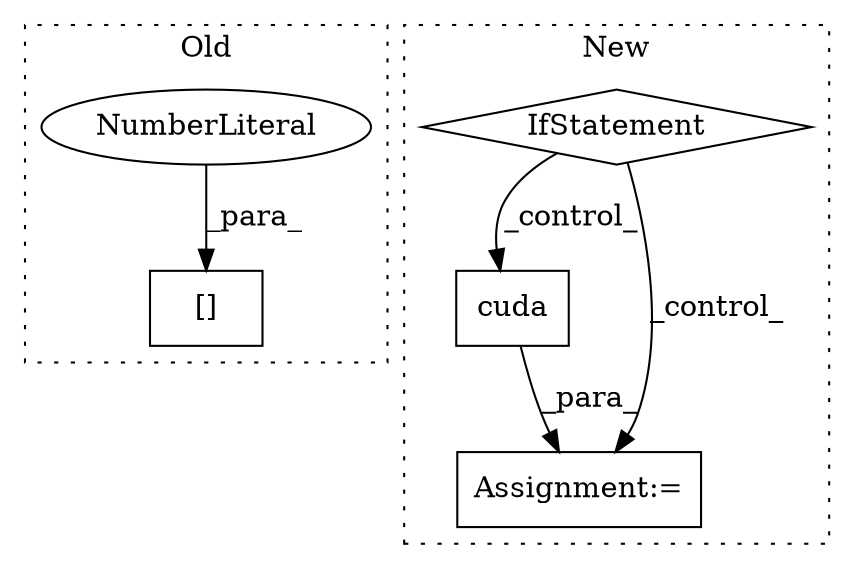 digraph G {
subgraph cluster0 {
1 [label="[]" a="2" s="7720,7746" l="25,1" shape="box"];
3 [label="NumberLiteral" a="34" s="7745" l="1" shape="ellipse"];
label = "Old";
style="dotted";
}
subgraph cluster1 {
2 [label="cuda" a="32" s="5141" l="6" shape="box"];
4 [label="Assignment:=" a="7" s="5126" l="1" shape="box"];
5 [label="IfStatement" a="25" s="5090,5103" l="4,2" shape="diamond"];
label = "New";
style="dotted";
}
2 -> 4 [label="_para_"];
3 -> 1 [label="_para_"];
5 -> 2 [label="_control_"];
5 -> 4 [label="_control_"];
}